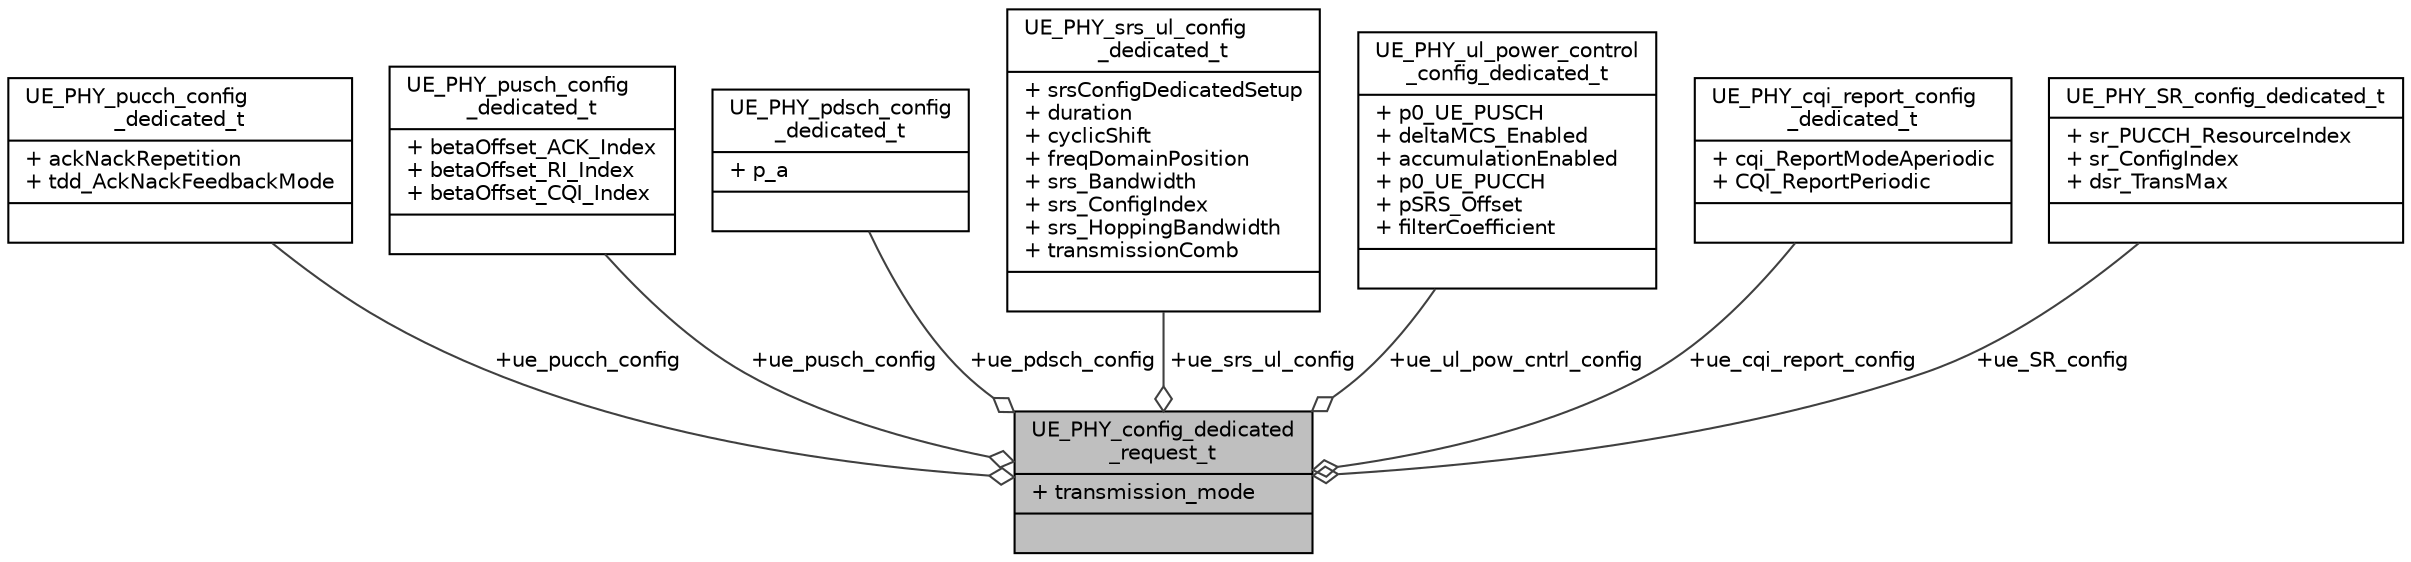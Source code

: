 digraph "UE_PHY_config_dedicated_request_t"
{
 // LATEX_PDF_SIZE
  edge [fontname="Helvetica",fontsize="10",labelfontname="Helvetica",labelfontsize="10"];
  node [fontname="Helvetica",fontsize="10",shape=record];
  Node1 [label="{UE_PHY_config_dedicated\l_request_t\n|+ transmission_mode\l|}",height=0.2,width=0.4,color="black", fillcolor="grey75", style="filled", fontcolor="black",tooltip=" "];
  Node2 -> Node1 [color="grey25",fontsize="10",style="solid",label=" +ue_pucch_config" ,arrowhead="odiamond",fontname="Helvetica"];
  Node2 [label="{UE_PHY_pucch_config\l_dedicated_t\n|+ ackNackRepetition\l+ tdd_AckNackFeedbackMode\l|}",height=0.2,width=0.4,color="black", fillcolor="white", style="filled",URL="$structUE__PHY__pucch__config__dedicated__t.html",tooltip=" "];
  Node3 -> Node1 [color="grey25",fontsize="10",style="solid",label=" +ue_pusch_config" ,arrowhead="odiamond",fontname="Helvetica"];
  Node3 [label="{UE_PHY_pusch_config\l_dedicated_t\n|+ betaOffset_ACK_Index\l+ betaOffset_RI_Index\l+ betaOffset_CQI_Index\l|}",height=0.2,width=0.4,color="black", fillcolor="white", style="filled",URL="$structUE__PHY__pusch__config__dedicated__t.html",tooltip=" "];
  Node4 -> Node1 [color="grey25",fontsize="10",style="solid",label=" +ue_pdsch_config" ,arrowhead="odiamond",fontname="Helvetica"];
  Node4 [label="{UE_PHY_pdsch_config\l_dedicated_t\n|+ p_a\l|}",height=0.2,width=0.4,color="black", fillcolor="white", style="filled",URL="$structUE__PHY__pdsch__config__dedicated__t.html",tooltip=" "];
  Node5 -> Node1 [color="grey25",fontsize="10",style="solid",label=" +ue_srs_ul_config" ,arrowhead="odiamond",fontname="Helvetica"];
  Node5 [label="{UE_PHY_srs_ul_config\l_dedicated_t\n|+ srsConfigDedicatedSetup\l+ duration\l+ cyclicShift\l+ freqDomainPosition\l+ srs_Bandwidth\l+ srs_ConfigIndex\l+ srs_HoppingBandwidth\l+ transmissionComb\l|}",height=0.2,width=0.4,color="black", fillcolor="white", style="filled",URL="$structUE__PHY__srs__ul__config__dedicated__t.html",tooltip=" "];
  Node6 -> Node1 [color="grey25",fontsize="10",style="solid",label=" +ue_ul_pow_cntrl_config" ,arrowhead="odiamond",fontname="Helvetica"];
  Node6 [label="{UE_PHY_ul_power_control\l_config_dedicated_t\n|+ p0_UE_PUSCH\l+ deltaMCS_Enabled\l+ accumulationEnabled\l+ p0_UE_PUCCH\l+ pSRS_Offset\l+ filterCoefficient\l|}",height=0.2,width=0.4,color="black", fillcolor="white", style="filled",URL="$structUE__PHY__ul__power__control__config__dedicated__t.html",tooltip=" "];
  Node7 -> Node1 [color="grey25",fontsize="10",style="solid",label=" +ue_cqi_report_config" ,arrowhead="odiamond",fontname="Helvetica"];
  Node7 [label="{UE_PHY_cqi_report_config\l_dedicated_t\n|+ cqi_ReportModeAperiodic\l+ CQI_ReportPeriodic\l|}",height=0.2,width=0.4,color="black", fillcolor="white", style="filled",URL="$structUE__PHY__cqi__report__config__dedicated__t.html",tooltip=" "];
  Node8 -> Node1 [color="grey25",fontsize="10",style="solid",label=" +ue_SR_config" ,arrowhead="odiamond",fontname="Helvetica"];
  Node8 [label="{UE_PHY_SR_config_dedicated_t\n|+ sr_PUCCH_ResourceIndex\l+ sr_ConfigIndex\l+ dsr_TransMax\l|}",height=0.2,width=0.4,color="black", fillcolor="white", style="filled",URL="$structUE__PHY__SR__config__dedicated__t.html",tooltip=" "];
}
